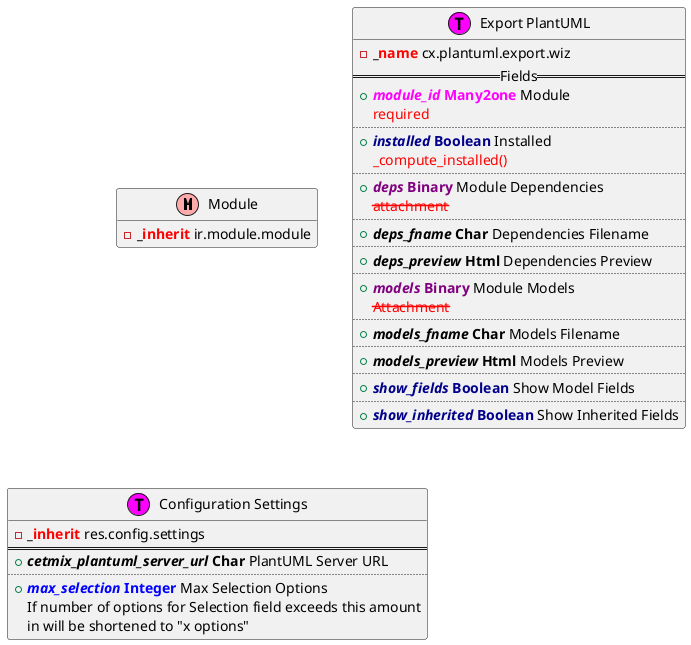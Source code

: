 @startuml
'skinparam dpi 300
'Classes
!define Model(name,desc) class name as "desc" << (M,#FFAAAA) >>
!define TransientModel(name,desc) class name as "desc" << (T,magenta) >>
!define AbstractModel(name,desc) class name as "desc" << (T,green) >>

' Model related values (e.g ._name, _inherit, _order etc)
' Use with no(!) underscore (e.g. name, order, rec_name etc)
!define m(x) -<b>_<color:red>x</color></b>

'Field definitions
!define c(x) +<b><i>x</i> Char</b>
!define char(x) c(x)
!define m2o(x) +<b><color:magenta><i>x</i> Many2one</color></b>
!define m2m(x) +<b><color:magenta><i>x</i> Many2many</color> x</b>
!define o2m(x) +<b><color:darkorange><i>x</i> One2many</color></b>
!define reference(x) +<b><color:magenta><i>x</i> Reference</color> x</b>
!define t(x) +<b><i>x</i> Text</b>
!define text(x) t(x)
!define h(x) +<b><i>x</i> Html</b>
!define html(x) h(x)
!define i(x) +<b><color:blue><i>x</i> Integer</color></b>
!define int(x) i(x)
!define integer(x) i(x)
!define f(x) +<b><color:blue><i>x </i>Float</color></b>
!define float(x) f(x)
!define s(x) +<b><color:green><i>x</i> Selection</color></b>
!define selection(x)
!define b(x) +<b><color:darkblue><i>x</i> Boolean</color></b>
!define bool(x) b(x)
!define boolean(x) b(x)
!define d(x) +<b><color:darkgreen><i>x</i> Date</color></b>
!define date(x) d(x)
!define dt(x) +<b><color:darkgreen><i>x</i> Datetime</color></b>
!define datetime(x) dt(x)
!define bin(x) +<b><color:purple><i>x</i> Binary</color></b>
!define binary(x) bin(x)

'Attributes and params
!define help(x) x
'comodel
!define cm(x) <color:magenta>->x</color>
!define comodel(x) cm(x)
'inverse
!define inv(x) <color:darkorange><-x</color>
!define inverse(x) inv(x)
'domain
!define dom(x) <color:red>x</color>
!define domain(x) dom(x)
!define is(x) <color:red>x</color>
!define true(x) is(x)
!define not(x) <color:red><s>x</s></color>
!define false(x) not(x)
!define no(x) not(x)
'selection
!define sel(x) <color:green>x</color>
!define variants(x) sel(x)
'default
!define def(x) <color:red>default=x</color>
!define default(x) def(x)
'related
!define rel(x) <color:red><i>->x</i></color>
!define related(x) rel(x)
'compute
!define com(x) <color:red>x()</color>
!define comp(x) com(x)
!define compute(x) com(x)

hide methods
hide stereotypes
' entities
' new
Model(Module, "Module") {
    m(inherit) ir.module.module
}
TransientModel(PlantUMLExport, "Export PlantUML") {
    m(name) cx.plantuml.export.wiz
    ==Fields==
    m2o(module_id) Module
    is(required)
    ..
    bool(installed) Installed
    compute(_compute_installed)
    ..
    bin(deps) Module Dependencies
    not(attachment)
    ..
    c(deps_fname) Dependencies Filename
    ..
    h(deps_preview) Dependencies Preview
    ..
    bin(models) Module Models
    not(Attachment)
    ..
    c(models_fname) Models Filename
    ..
    h(models_preview) Models Preview
    ..
    b(show_fields) Show Model Fields
    ..
    b(show_inherited) Show Inherited Fields
}
TransientModel(ResConfigSettings, "Configuration Settings") {
    m(inherit) res.config.settings
    ==
    char(cetmix_plantuml_server_url) PlantUML Server URL
    ..
    int(max_selection) Max Selection Options
    If number of options for Selection field exceeds this amount
    in will be shortened to "x options"
}
' relationships
'Partner --> "custom_record_ids" SomeCustomModel : "partner_id"
'some_custom_model --> "custom_record_ids" res_partner: "Related Partner"
@enduml
